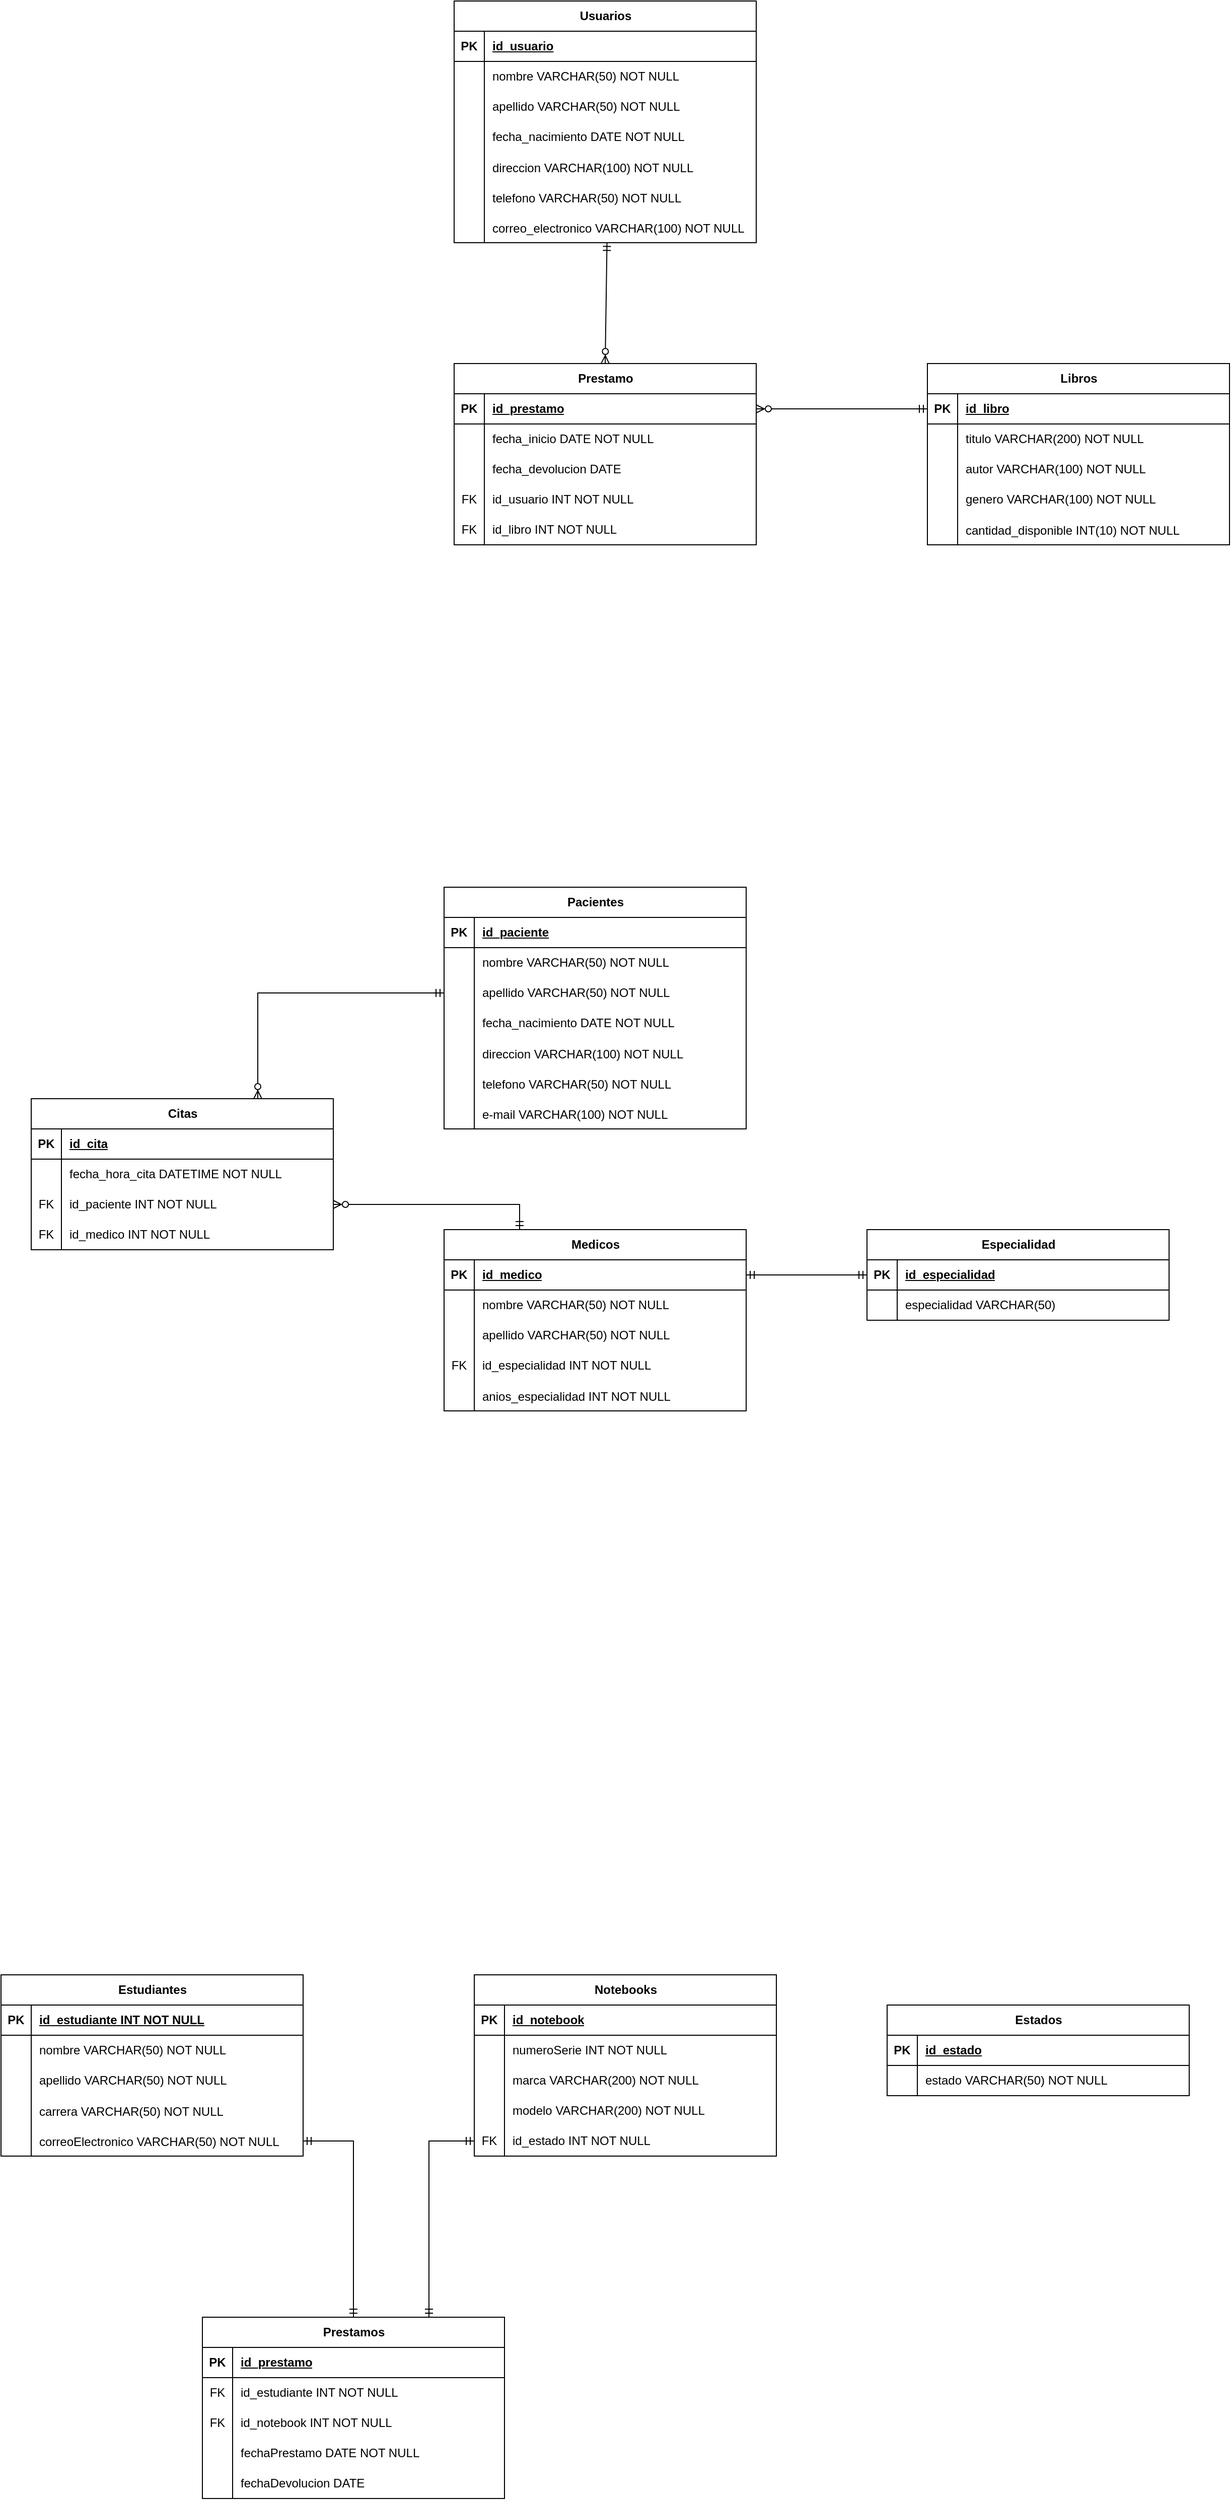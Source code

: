 <mxfile version="24.6.4" type="github">
  <diagram id="R2lEEEUBdFMjLlhIrx00" name="Page-1">
    <mxGraphModel dx="2350" dy="806" grid="1" gridSize="10" guides="1" tooltips="1" connect="1" arrows="1" fold="1" page="1" pageScale="1" pageWidth="850" pageHeight="1100" math="0" shadow="0" extFonts="Permanent Marker^https://fonts.googleapis.com/css?family=Permanent+Marker">
      <root>
        <mxCell id="0" />
        <mxCell id="1" parent="0" />
        <mxCell id="rp49jCyVPvFgVDYjwdKT-99" value="Usuarios" style="shape=table;startSize=30;container=1;collapsible=1;childLayout=tableLayout;fixedRows=1;rowLines=0;fontStyle=1;align=center;resizeLast=1;html=1;" vertex="1" parent="1">
          <mxGeometry x="40" y="320" width="300" height="240" as="geometry" />
        </mxCell>
        <mxCell id="rp49jCyVPvFgVDYjwdKT-100" value="" style="shape=tableRow;horizontal=0;startSize=0;swimlaneHead=0;swimlaneBody=0;fillColor=none;collapsible=0;dropTarget=0;points=[[0,0.5],[1,0.5]];portConstraint=eastwest;top=0;left=0;right=0;bottom=1;" vertex="1" parent="rp49jCyVPvFgVDYjwdKT-99">
          <mxGeometry y="30" width="300" height="30" as="geometry" />
        </mxCell>
        <mxCell id="rp49jCyVPvFgVDYjwdKT-101" value="PK" style="shape=partialRectangle;connectable=0;fillColor=none;top=0;left=0;bottom=0;right=0;fontStyle=1;overflow=hidden;whiteSpace=wrap;html=1;" vertex="1" parent="rp49jCyVPvFgVDYjwdKT-100">
          <mxGeometry width="30" height="30" as="geometry">
            <mxRectangle width="30" height="30" as="alternateBounds" />
          </mxGeometry>
        </mxCell>
        <mxCell id="rp49jCyVPvFgVDYjwdKT-102" value="id_usuario" style="shape=partialRectangle;connectable=0;fillColor=none;top=0;left=0;bottom=0;right=0;align=left;spacingLeft=6;fontStyle=5;overflow=hidden;whiteSpace=wrap;html=1;" vertex="1" parent="rp49jCyVPvFgVDYjwdKT-100">
          <mxGeometry x="30" width="270" height="30" as="geometry">
            <mxRectangle width="270" height="30" as="alternateBounds" />
          </mxGeometry>
        </mxCell>
        <mxCell id="rp49jCyVPvFgVDYjwdKT-103" value="" style="shape=tableRow;horizontal=0;startSize=0;swimlaneHead=0;swimlaneBody=0;fillColor=none;collapsible=0;dropTarget=0;points=[[0,0.5],[1,0.5]];portConstraint=eastwest;top=0;left=0;right=0;bottom=0;" vertex="1" parent="rp49jCyVPvFgVDYjwdKT-99">
          <mxGeometry y="60" width="300" height="30" as="geometry" />
        </mxCell>
        <mxCell id="rp49jCyVPvFgVDYjwdKT-104" value="" style="shape=partialRectangle;connectable=0;fillColor=none;top=0;left=0;bottom=0;right=0;editable=1;overflow=hidden;whiteSpace=wrap;html=1;" vertex="1" parent="rp49jCyVPvFgVDYjwdKT-103">
          <mxGeometry width="30" height="30" as="geometry">
            <mxRectangle width="30" height="30" as="alternateBounds" />
          </mxGeometry>
        </mxCell>
        <mxCell id="rp49jCyVPvFgVDYjwdKT-105" value="nombre VARCHAR(50) NOT NULL" style="shape=partialRectangle;connectable=0;fillColor=none;top=0;left=0;bottom=0;right=0;align=left;spacingLeft=6;overflow=hidden;whiteSpace=wrap;html=1;" vertex="1" parent="rp49jCyVPvFgVDYjwdKT-103">
          <mxGeometry x="30" width="270" height="30" as="geometry">
            <mxRectangle width="270" height="30" as="alternateBounds" />
          </mxGeometry>
        </mxCell>
        <mxCell id="rp49jCyVPvFgVDYjwdKT-106" value="" style="shape=tableRow;horizontal=0;startSize=0;swimlaneHead=0;swimlaneBody=0;fillColor=none;collapsible=0;dropTarget=0;points=[[0,0.5],[1,0.5]];portConstraint=eastwest;top=0;left=0;right=0;bottom=0;" vertex="1" parent="rp49jCyVPvFgVDYjwdKT-99">
          <mxGeometry y="90" width="300" height="30" as="geometry" />
        </mxCell>
        <mxCell id="rp49jCyVPvFgVDYjwdKT-107" value="" style="shape=partialRectangle;connectable=0;fillColor=none;top=0;left=0;bottom=0;right=0;editable=1;overflow=hidden;whiteSpace=wrap;html=1;" vertex="1" parent="rp49jCyVPvFgVDYjwdKT-106">
          <mxGeometry width="30" height="30" as="geometry">
            <mxRectangle width="30" height="30" as="alternateBounds" />
          </mxGeometry>
        </mxCell>
        <mxCell id="rp49jCyVPvFgVDYjwdKT-108" value="apellido VARCHAR(50) NOT NULL" style="shape=partialRectangle;connectable=0;fillColor=none;top=0;left=0;bottom=0;right=0;align=left;spacingLeft=6;overflow=hidden;whiteSpace=wrap;html=1;" vertex="1" parent="rp49jCyVPvFgVDYjwdKT-106">
          <mxGeometry x="30" width="270" height="30" as="geometry">
            <mxRectangle width="270" height="30" as="alternateBounds" />
          </mxGeometry>
        </mxCell>
        <mxCell id="rp49jCyVPvFgVDYjwdKT-109" value="" style="shape=tableRow;horizontal=0;startSize=0;swimlaneHead=0;swimlaneBody=0;fillColor=none;collapsible=0;dropTarget=0;points=[[0,0.5],[1,0.5]];portConstraint=eastwest;top=0;left=0;right=0;bottom=0;" vertex="1" parent="rp49jCyVPvFgVDYjwdKT-99">
          <mxGeometry y="120" width="300" height="30" as="geometry" />
        </mxCell>
        <mxCell id="rp49jCyVPvFgVDYjwdKT-110" value="" style="shape=partialRectangle;connectable=0;fillColor=none;top=0;left=0;bottom=0;right=0;editable=1;overflow=hidden;whiteSpace=wrap;html=1;" vertex="1" parent="rp49jCyVPvFgVDYjwdKT-109">
          <mxGeometry width="30" height="30" as="geometry">
            <mxRectangle width="30" height="30" as="alternateBounds" />
          </mxGeometry>
        </mxCell>
        <mxCell id="rp49jCyVPvFgVDYjwdKT-111" value="fecha_nacimiento DATE NOT NULL&amp;nbsp;" style="shape=partialRectangle;connectable=0;fillColor=none;top=0;left=0;bottom=0;right=0;align=left;spacingLeft=6;overflow=hidden;whiteSpace=wrap;html=1;" vertex="1" parent="rp49jCyVPvFgVDYjwdKT-109">
          <mxGeometry x="30" width="270" height="30" as="geometry">
            <mxRectangle width="270" height="30" as="alternateBounds" />
          </mxGeometry>
        </mxCell>
        <mxCell id="rp49jCyVPvFgVDYjwdKT-112" value="" style="shape=tableRow;horizontal=0;startSize=0;swimlaneHead=0;swimlaneBody=0;fillColor=none;collapsible=0;dropTarget=0;points=[[0,0.5],[1,0.5]];portConstraint=eastwest;top=0;left=0;right=0;bottom=0;" vertex="1" parent="rp49jCyVPvFgVDYjwdKT-99">
          <mxGeometry y="150" width="300" height="30" as="geometry" />
        </mxCell>
        <mxCell id="rp49jCyVPvFgVDYjwdKT-113" value="" style="shape=partialRectangle;connectable=0;fillColor=none;top=0;left=0;bottom=0;right=0;editable=1;overflow=hidden;" vertex="1" parent="rp49jCyVPvFgVDYjwdKT-112">
          <mxGeometry width="30" height="30" as="geometry">
            <mxRectangle width="30" height="30" as="alternateBounds" />
          </mxGeometry>
        </mxCell>
        <mxCell id="rp49jCyVPvFgVDYjwdKT-114" value="direccion VARCHAR(100) NOT NULL" style="shape=partialRectangle;connectable=0;fillColor=none;top=0;left=0;bottom=0;right=0;align=left;spacingLeft=6;overflow=hidden;" vertex="1" parent="rp49jCyVPvFgVDYjwdKT-112">
          <mxGeometry x="30" width="270" height="30" as="geometry">
            <mxRectangle width="270" height="30" as="alternateBounds" />
          </mxGeometry>
        </mxCell>
        <mxCell id="rp49jCyVPvFgVDYjwdKT-115" value="" style="shape=tableRow;horizontal=0;startSize=0;swimlaneHead=0;swimlaneBody=0;fillColor=none;collapsible=0;dropTarget=0;points=[[0,0.5],[1,0.5]];portConstraint=eastwest;top=0;left=0;right=0;bottom=0;" vertex="1" parent="rp49jCyVPvFgVDYjwdKT-99">
          <mxGeometry y="180" width="300" height="30" as="geometry" />
        </mxCell>
        <mxCell id="rp49jCyVPvFgVDYjwdKT-116" value="" style="shape=partialRectangle;connectable=0;fillColor=none;top=0;left=0;bottom=0;right=0;editable=1;overflow=hidden;" vertex="1" parent="rp49jCyVPvFgVDYjwdKT-115">
          <mxGeometry width="30" height="30" as="geometry">
            <mxRectangle width="30" height="30" as="alternateBounds" />
          </mxGeometry>
        </mxCell>
        <mxCell id="rp49jCyVPvFgVDYjwdKT-117" value="telefono VARCHAR(50) NOT NULL" style="shape=partialRectangle;connectable=0;fillColor=none;top=0;left=0;bottom=0;right=0;align=left;spacingLeft=6;overflow=hidden;" vertex="1" parent="rp49jCyVPvFgVDYjwdKT-115">
          <mxGeometry x="30" width="270" height="30" as="geometry">
            <mxRectangle width="270" height="30" as="alternateBounds" />
          </mxGeometry>
        </mxCell>
        <mxCell id="rp49jCyVPvFgVDYjwdKT-118" value="" style="shape=tableRow;horizontal=0;startSize=0;swimlaneHead=0;swimlaneBody=0;fillColor=none;collapsible=0;dropTarget=0;points=[[0,0.5],[1,0.5]];portConstraint=eastwest;top=0;left=0;right=0;bottom=0;" vertex="1" parent="rp49jCyVPvFgVDYjwdKT-99">
          <mxGeometry y="210" width="300" height="30" as="geometry" />
        </mxCell>
        <mxCell id="rp49jCyVPvFgVDYjwdKT-119" value="" style="shape=partialRectangle;connectable=0;fillColor=none;top=0;left=0;bottom=0;right=0;editable=1;overflow=hidden;" vertex="1" parent="rp49jCyVPvFgVDYjwdKT-118">
          <mxGeometry width="30" height="30" as="geometry">
            <mxRectangle width="30" height="30" as="alternateBounds" />
          </mxGeometry>
        </mxCell>
        <mxCell id="rp49jCyVPvFgVDYjwdKT-120" value="correo_electronico VARCHAR(100) NOT NULL" style="shape=partialRectangle;connectable=0;fillColor=none;top=0;left=0;bottom=0;right=0;align=left;spacingLeft=6;overflow=hidden;" vertex="1" parent="rp49jCyVPvFgVDYjwdKT-118">
          <mxGeometry x="30" width="270" height="30" as="geometry">
            <mxRectangle width="270" height="30" as="alternateBounds" />
          </mxGeometry>
        </mxCell>
        <mxCell id="rp49jCyVPvFgVDYjwdKT-121" value="Libros" style="shape=table;startSize=30;container=1;collapsible=1;childLayout=tableLayout;fixedRows=1;rowLines=0;fontStyle=1;align=center;resizeLast=1;html=1;" vertex="1" parent="1">
          <mxGeometry x="510" y="680" width="300" height="180" as="geometry" />
        </mxCell>
        <mxCell id="rp49jCyVPvFgVDYjwdKT-122" value="" style="shape=tableRow;horizontal=0;startSize=0;swimlaneHead=0;swimlaneBody=0;fillColor=none;collapsible=0;dropTarget=0;points=[[0,0.5],[1,0.5]];portConstraint=eastwest;top=0;left=0;right=0;bottom=1;" vertex="1" parent="rp49jCyVPvFgVDYjwdKT-121">
          <mxGeometry y="30" width="300" height="30" as="geometry" />
        </mxCell>
        <mxCell id="rp49jCyVPvFgVDYjwdKT-123" value="PK" style="shape=partialRectangle;connectable=0;fillColor=none;top=0;left=0;bottom=0;right=0;fontStyle=1;overflow=hidden;whiteSpace=wrap;html=1;" vertex="1" parent="rp49jCyVPvFgVDYjwdKT-122">
          <mxGeometry width="30" height="30" as="geometry">
            <mxRectangle width="30" height="30" as="alternateBounds" />
          </mxGeometry>
        </mxCell>
        <mxCell id="rp49jCyVPvFgVDYjwdKT-124" value="id_libro" style="shape=partialRectangle;connectable=0;fillColor=none;top=0;left=0;bottom=0;right=0;align=left;spacingLeft=6;fontStyle=5;overflow=hidden;whiteSpace=wrap;html=1;" vertex="1" parent="rp49jCyVPvFgVDYjwdKT-122">
          <mxGeometry x="30" width="270" height="30" as="geometry">
            <mxRectangle width="270" height="30" as="alternateBounds" />
          </mxGeometry>
        </mxCell>
        <mxCell id="rp49jCyVPvFgVDYjwdKT-125" value="" style="shape=tableRow;horizontal=0;startSize=0;swimlaneHead=0;swimlaneBody=0;fillColor=none;collapsible=0;dropTarget=0;points=[[0,0.5],[1,0.5]];portConstraint=eastwest;top=0;left=0;right=0;bottom=0;" vertex="1" parent="rp49jCyVPvFgVDYjwdKT-121">
          <mxGeometry y="60" width="300" height="30" as="geometry" />
        </mxCell>
        <mxCell id="rp49jCyVPvFgVDYjwdKT-126" value="" style="shape=partialRectangle;connectable=0;fillColor=none;top=0;left=0;bottom=0;right=0;editable=1;overflow=hidden;whiteSpace=wrap;html=1;" vertex="1" parent="rp49jCyVPvFgVDYjwdKT-125">
          <mxGeometry width="30" height="30" as="geometry">
            <mxRectangle width="30" height="30" as="alternateBounds" />
          </mxGeometry>
        </mxCell>
        <mxCell id="rp49jCyVPvFgVDYjwdKT-127" value="titulo VARCHAR(200) NOT NULL" style="shape=partialRectangle;connectable=0;fillColor=none;top=0;left=0;bottom=0;right=0;align=left;spacingLeft=6;overflow=hidden;whiteSpace=wrap;html=1;" vertex="1" parent="rp49jCyVPvFgVDYjwdKT-125">
          <mxGeometry x="30" width="270" height="30" as="geometry">
            <mxRectangle width="270" height="30" as="alternateBounds" />
          </mxGeometry>
        </mxCell>
        <mxCell id="rp49jCyVPvFgVDYjwdKT-128" value="" style="shape=tableRow;horizontal=0;startSize=0;swimlaneHead=0;swimlaneBody=0;fillColor=none;collapsible=0;dropTarget=0;points=[[0,0.5],[1,0.5]];portConstraint=eastwest;top=0;left=0;right=0;bottom=0;" vertex="1" parent="rp49jCyVPvFgVDYjwdKT-121">
          <mxGeometry y="90" width="300" height="30" as="geometry" />
        </mxCell>
        <mxCell id="rp49jCyVPvFgVDYjwdKT-129" value="" style="shape=partialRectangle;connectable=0;fillColor=none;top=0;left=0;bottom=0;right=0;editable=1;overflow=hidden;whiteSpace=wrap;html=1;" vertex="1" parent="rp49jCyVPvFgVDYjwdKT-128">
          <mxGeometry width="30" height="30" as="geometry">
            <mxRectangle width="30" height="30" as="alternateBounds" />
          </mxGeometry>
        </mxCell>
        <mxCell id="rp49jCyVPvFgVDYjwdKT-130" value="autor VARCHAR(100) NOT NULL" style="shape=partialRectangle;connectable=0;fillColor=none;top=0;left=0;bottom=0;right=0;align=left;spacingLeft=6;overflow=hidden;whiteSpace=wrap;html=1;" vertex="1" parent="rp49jCyVPvFgVDYjwdKT-128">
          <mxGeometry x="30" width="270" height="30" as="geometry">
            <mxRectangle width="270" height="30" as="alternateBounds" />
          </mxGeometry>
        </mxCell>
        <mxCell id="rp49jCyVPvFgVDYjwdKT-131" value="" style="shape=tableRow;horizontal=0;startSize=0;swimlaneHead=0;swimlaneBody=0;fillColor=none;collapsible=0;dropTarget=0;points=[[0,0.5],[1,0.5]];portConstraint=eastwest;top=0;left=0;right=0;bottom=0;" vertex="1" parent="rp49jCyVPvFgVDYjwdKT-121">
          <mxGeometry y="120" width="300" height="30" as="geometry" />
        </mxCell>
        <mxCell id="rp49jCyVPvFgVDYjwdKT-132" value="" style="shape=partialRectangle;connectable=0;fillColor=none;top=0;left=0;bottom=0;right=0;editable=1;overflow=hidden;whiteSpace=wrap;html=1;" vertex="1" parent="rp49jCyVPvFgVDYjwdKT-131">
          <mxGeometry width="30" height="30" as="geometry">
            <mxRectangle width="30" height="30" as="alternateBounds" />
          </mxGeometry>
        </mxCell>
        <mxCell id="rp49jCyVPvFgVDYjwdKT-133" value="genero VARCHAR(100) NOT NULL" style="shape=partialRectangle;connectable=0;fillColor=none;top=0;left=0;bottom=0;right=0;align=left;spacingLeft=6;overflow=hidden;whiteSpace=wrap;html=1;" vertex="1" parent="rp49jCyVPvFgVDYjwdKT-131">
          <mxGeometry x="30" width="270" height="30" as="geometry">
            <mxRectangle width="270" height="30" as="alternateBounds" />
          </mxGeometry>
        </mxCell>
        <mxCell id="rp49jCyVPvFgVDYjwdKT-174" value="" style="shape=tableRow;horizontal=0;startSize=0;swimlaneHead=0;swimlaneBody=0;fillColor=none;collapsible=0;dropTarget=0;points=[[0,0.5],[1,0.5]];portConstraint=eastwest;top=0;left=0;right=0;bottom=0;" vertex="1" parent="rp49jCyVPvFgVDYjwdKT-121">
          <mxGeometry y="150" width="300" height="30" as="geometry" />
        </mxCell>
        <mxCell id="rp49jCyVPvFgVDYjwdKT-175" value="" style="shape=partialRectangle;connectable=0;fillColor=none;top=0;left=0;bottom=0;right=0;editable=1;overflow=hidden;" vertex="1" parent="rp49jCyVPvFgVDYjwdKT-174">
          <mxGeometry width="30" height="30" as="geometry">
            <mxRectangle width="30" height="30" as="alternateBounds" />
          </mxGeometry>
        </mxCell>
        <mxCell id="rp49jCyVPvFgVDYjwdKT-176" value="cantidad_disponible INT(10) NOT NULL" style="shape=partialRectangle;connectable=0;fillColor=none;top=0;left=0;bottom=0;right=0;align=left;spacingLeft=6;overflow=hidden;" vertex="1" parent="rp49jCyVPvFgVDYjwdKT-174">
          <mxGeometry x="30" width="270" height="30" as="geometry">
            <mxRectangle width="270" height="30" as="alternateBounds" />
          </mxGeometry>
        </mxCell>
        <mxCell id="rp49jCyVPvFgVDYjwdKT-137" value="Prestamo" style="shape=table;startSize=30;container=1;collapsible=1;childLayout=tableLayout;fixedRows=1;rowLines=0;fontStyle=1;align=center;resizeLast=1;html=1;" vertex="1" parent="1">
          <mxGeometry x="40" y="680" width="300" height="180" as="geometry" />
        </mxCell>
        <mxCell id="rp49jCyVPvFgVDYjwdKT-138" value="" style="shape=tableRow;horizontal=0;startSize=0;swimlaneHead=0;swimlaneBody=0;fillColor=none;collapsible=0;dropTarget=0;points=[[0,0.5],[1,0.5]];portConstraint=eastwest;top=0;left=0;right=0;bottom=1;" vertex="1" parent="rp49jCyVPvFgVDYjwdKT-137">
          <mxGeometry y="30" width="300" height="30" as="geometry" />
        </mxCell>
        <mxCell id="rp49jCyVPvFgVDYjwdKT-139" value="PK" style="shape=partialRectangle;connectable=0;fillColor=none;top=0;left=0;bottom=0;right=0;fontStyle=1;overflow=hidden;whiteSpace=wrap;html=1;" vertex="1" parent="rp49jCyVPvFgVDYjwdKT-138">
          <mxGeometry width="30" height="30" as="geometry">
            <mxRectangle width="30" height="30" as="alternateBounds" />
          </mxGeometry>
        </mxCell>
        <mxCell id="rp49jCyVPvFgVDYjwdKT-140" value="id_prestamo" style="shape=partialRectangle;connectable=0;fillColor=none;top=0;left=0;bottom=0;right=0;align=left;spacingLeft=6;fontStyle=5;overflow=hidden;whiteSpace=wrap;html=1;" vertex="1" parent="rp49jCyVPvFgVDYjwdKT-138">
          <mxGeometry x="30" width="270" height="30" as="geometry">
            <mxRectangle width="270" height="30" as="alternateBounds" />
          </mxGeometry>
        </mxCell>
        <mxCell id="rp49jCyVPvFgVDYjwdKT-141" value="" style="shape=tableRow;horizontal=0;startSize=0;swimlaneHead=0;swimlaneBody=0;fillColor=none;collapsible=0;dropTarget=0;points=[[0,0.5],[1,0.5]];portConstraint=eastwest;top=0;left=0;right=0;bottom=0;" vertex="1" parent="rp49jCyVPvFgVDYjwdKT-137">
          <mxGeometry y="60" width="300" height="30" as="geometry" />
        </mxCell>
        <mxCell id="rp49jCyVPvFgVDYjwdKT-142" value="" style="shape=partialRectangle;connectable=0;fillColor=none;top=0;left=0;bottom=0;right=0;editable=1;overflow=hidden;whiteSpace=wrap;html=1;" vertex="1" parent="rp49jCyVPvFgVDYjwdKT-141">
          <mxGeometry width="30" height="30" as="geometry">
            <mxRectangle width="30" height="30" as="alternateBounds" />
          </mxGeometry>
        </mxCell>
        <mxCell id="rp49jCyVPvFgVDYjwdKT-143" value="fecha_inicio DATE NOT NULL" style="shape=partialRectangle;connectable=0;fillColor=none;top=0;left=0;bottom=0;right=0;align=left;spacingLeft=6;overflow=hidden;whiteSpace=wrap;html=1;" vertex="1" parent="rp49jCyVPvFgVDYjwdKT-141">
          <mxGeometry x="30" width="270" height="30" as="geometry">
            <mxRectangle width="270" height="30" as="alternateBounds" />
          </mxGeometry>
        </mxCell>
        <mxCell id="rp49jCyVPvFgVDYjwdKT-144" value="" style="shape=tableRow;horizontal=0;startSize=0;swimlaneHead=0;swimlaneBody=0;fillColor=none;collapsible=0;dropTarget=0;points=[[0,0.5],[1,0.5]];portConstraint=eastwest;top=0;left=0;right=0;bottom=0;" vertex="1" parent="rp49jCyVPvFgVDYjwdKT-137">
          <mxGeometry y="90" width="300" height="30" as="geometry" />
        </mxCell>
        <mxCell id="rp49jCyVPvFgVDYjwdKT-145" value="" style="shape=partialRectangle;connectable=0;fillColor=none;top=0;left=0;bottom=0;right=0;editable=1;overflow=hidden;whiteSpace=wrap;html=1;" vertex="1" parent="rp49jCyVPvFgVDYjwdKT-144">
          <mxGeometry width="30" height="30" as="geometry">
            <mxRectangle width="30" height="30" as="alternateBounds" />
          </mxGeometry>
        </mxCell>
        <mxCell id="rp49jCyVPvFgVDYjwdKT-146" value="fecha_devolucion DATE&amp;nbsp;" style="shape=partialRectangle;connectable=0;fillColor=none;top=0;left=0;bottom=0;right=0;align=left;spacingLeft=6;overflow=hidden;whiteSpace=wrap;html=1;" vertex="1" parent="rp49jCyVPvFgVDYjwdKT-144">
          <mxGeometry x="30" width="270" height="30" as="geometry">
            <mxRectangle width="270" height="30" as="alternateBounds" />
          </mxGeometry>
        </mxCell>
        <mxCell id="rp49jCyVPvFgVDYjwdKT-150" value="" style="shape=tableRow;horizontal=0;startSize=0;swimlaneHead=0;swimlaneBody=0;fillColor=none;collapsible=0;dropTarget=0;points=[[0,0.5],[1,0.5]];portConstraint=eastwest;top=0;left=0;right=0;bottom=0;" vertex="1" parent="rp49jCyVPvFgVDYjwdKT-137">
          <mxGeometry y="120" width="300" height="30" as="geometry" />
        </mxCell>
        <mxCell id="rp49jCyVPvFgVDYjwdKT-151" value="FK" style="shape=partialRectangle;connectable=0;fillColor=none;top=0;left=0;bottom=0;right=0;fontStyle=0;overflow=hidden;whiteSpace=wrap;html=1;" vertex="1" parent="rp49jCyVPvFgVDYjwdKT-150">
          <mxGeometry width="30" height="30" as="geometry">
            <mxRectangle width="30" height="30" as="alternateBounds" />
          </mxGeometry>
        </mxCell>
        <mxCell id="rp49jCyVPvFgVDYjwdKT-152" value="id_usuario INT NOT NULL" style="shape=partialRectangle;connectable=0;fillColor=none;top=0;left=0;bottom=0;right=0;align=left;spacingLeft=6;fontStyle=0;overflow=hidden;whiteSpace=wrap;html=1;" vertex="1" parent="rp49jCyVPvFgVDYjwdKT-150">
          <mxGeometry x="30" width="270" height="30" as="geometry">
            <mxRectangle width="270" height="30" as="alternateBounds" />
          </mxGeometry>
        </mxCell>
        <mxCell id="rp49jCyVPvFgVDYjwdKT-153" value="" style="shape=tableRow;horizontal=0;startSize=0;swimlaneHead=0;swimlaneBody=0;fillColor=none;collapsible=0;dropTarget=0;points=[[0,0.5],[1,0.5]];portConstraint=eastwest;top=0;left=0;right=0;bottom=0;" vertex="1" parent="rp49jCyVPvFgVDYjwdKT-137">
          <mxGeometry y="150" width="300" height="30" as="geometry" />
        </mxCell>
        <mxCell id="rp49jCyVPvFgVDYjwdKT-154" value="FK" style="shape=partialRectangle;connectable=0;fillColor=none;top=0;left=0;bottom=0;right=0;fontStyle=0;overflow=hidden;whiteSpace=wrap;html=1;" vertex="1" parent="rp49jCyVPvFgVDYjwdKT-153">
          <mxGeometry width="30" height="30" as="geometry">
            <mxRectangle width="30" height="30" as="alternateBounds" />
          </mxGeometry>
        </mxCell>
        <mxCell id="rp49jCyVPvFgVDYjwdKT-155" value="id_libro INT NOT NULL" style="shape=partialRectangle;connectable=0;fillColor=none;top=0;left=0;bottom=0;right=0;align=left;spacingLeft=6;fontStyle=0;overflow=hidden;whiteSpace=wrap;html=1;" vertex="1" parent="rp49jCyVPvFgVDYjwdKT-153">
          <mxGeometry x="30" width="270" height="30" as="geometry">
            <mxRectangle width="270" height="30" as="alternateBounds" />
          </mxGeometry>
        </mxCell>
        <mxCell id="rp49jCyVPvFgVDYjwdKT-172" value="" style="fontSize=12;html=1;endArrow=ERzeroToMany;startArrow=ERmandOne;rounded=0;exitX=0.506;exitY=0.99;exitDx=0;exitDy=0;exitPerimeter=0;entryX=0.5;entryY=0;entryDx=0;entryDy=0;" edge="1" parent="1" source="rp49jCyVPvFgVDYjwdKT-118" target="rp49jCyVPvFgVDYjwdKT-137">
          <mxGeometry width="100" height="100" relative="1" as="geometry">
            <mxPoint x="400" y="650" as="sourcePoint" />
            <mxPoint x="500" y="550" as="targetPoint" />
          </mxGeometry>
        </mxCell>
        <mxCell id="rp49jCyVPvFgVDYjwdKT-178" value="" style="fontSize=12;html=1;endArrow=ERzeroToMany;startArrow=ERmandOne;rounded=0;exitX=0;exitY=0.5;exitDx=0;exitDy=0;entryX=1;entryY=0.25;entryDx=0;entryDy=0;" edge="1" parent="1" source="rp49jCyVPvFgVDYjwdKT-122" target="rp49jCyVPvFgVDYjwdKT-137">
          <mxGeometry width="100" height="100" relative="1" as="geometry">
            <mxPoint x="392" y="640" as="sourcePoint" />
            <mxPoint x="390" y="760" as="targetPoint" />
          </mxGeometry>
        </mxCell>
        <mxCell id="rp49jCyVPvFgVDYjwdKT-179" value="Pacientes" style="shape=table;startSize=30;container=1;collapsible=1;childLayout=tableLayout;fixedRows=1;rowLines=0;fontStyle=1;align=center;resizeLast=1;html=1;" vertex="1" parent="1">
          <mxGeometry x="30" y="1200" width="300" height="240" as="geometry" />
        </mxCell>
        <mxCell id="rp49jCyVPvFgVDYjwdKT-180" value="" style="shape=tableRow;horizontal=0;startSize=0;swimlaneHead=0;swimlaneBody=0;fillColor=none;collapsible=0;dropTarget=0;points=[[0,0.5],[1,0.5]];portConstraint=eastwest;top=0;left=0;right=0;bottom=1;" vertex="1" parent="rp49jCyVPvFgVDYjwdKT-179">
          <mxGeometry y="30" width="300" height="30" as="geometry" />
        </mxCell>
        <mxCell id="rp49jCyVPvFgVDYjwdKT-181" value="PK" style="shape=partialRectangle;connectable=0;fillColor=none;top=0;left=0;bottom=0;right=0;fontStyle=1;overflow=hidden;whiteSpace=wrap;html=1;" vertex="1" parent="rp49jCyVPvFgVDYjwdKT-180">
          <mxGeometry width="30" height="30" as="geometry">
            <mxRectangle width="30" height="30" as="alternateBounds" />
          </mxGeometry>
        </mxCell>
        <mxCell id="rp49jCyVPvFgVDYjwdKT-182" value="id_paciente" style="shape=partialRectangle;connectable=0;fillColor=none;top=0;left=0;bottom=0;right=0;align=left;spacingLeft=6;fontStyle=5;overflow=hidden;whiteSpace=wrap;html=1;" vertex="1" parent="rp49jCyVPvFgVDYjwdKT-180">
          <mxGeometry x="30" width="270" height="30" as="geometry">
            <mxRectangle width="270" height="30" as="alternateBounds" />
          </mxGeometry>
        </mxCell>
        <mxCell id="rp49jCyVPvFgVDYjwdKT-183" value="" style="shape=tableRow;horizontal=0;startSize=0;swimlaneHead=0;swimlaneBody=0;fillColor=none;collapsible=0;dropTarget=0;points=[[0,0.5],[1,0.5]];portConstraint=eastwest;top=0;left=0;right=0;bottom=0;" vertex="1" parent="rp49jCyVPvFgVDYjwdKT-179">
          <mxGeometry y="60" width="300" height="30" as="geometry" />
        </mxCell>
        <mxCell id="rp49jCyVPvFgVDYjwdKT-184" value="" style="shape=partialRectangle;connectable=0;fillColor=none;top=0;left=0;bottom=0;right=0;editable=1;overflow=hidden;whiteSpace=wrap;html=1;" vertex="1" parent="rp49jCyVPvFgVDYjwdKT-183">
          <mxGeometry width="30" height="30" as="geometry">
            <mxRectangle width="30" height="30" as="alternateBounds" />
          </mxGeometry>
        </mxCell>
        <mxCell id="rp49jCyVPvFgVDYjwdKT-185" value="nombre VARCHAR(50) NOT NULL" style="shape=partialRectangle;connectable=0;fillColor=none;top=0;left=0;bottom=0;right=0;align=left;spacingLeft=6;overflow=hidden;whiteSpace=wrap;html=1;" vertex="1" parent="rp49jCyVPvFgVDYjwdKT-183">
          <mxGeometry x="30" width="270" height="30" as="geometry">
            <mxRectangle width="270" height="30" as="alternateBounds" />
          </mxGeometry>
        </mxCell>
        <mxCell id="rp49jCyVPvFgVDYjwdKT-186" value="" style="shape=tableRow;horizontal=0;startSize=0;swimlaneHead=0;swimlaneBody=0;fillColor=none;collapsible=0;dropTarget=0;points=[[0,0.5],[1,0.5]];portConstraint=eastwest;top=0;left=0;right=0;bottom=0;" vertex="1" parent="rp49jCyVPvFgVDYjwdKT-179">
          <mxGeometry y="90" width="300" height="30" as="geometry" />
        </mxCell>
        <mxCell id="rp49jCyVPvFgVDYjwdKT-187" value="" style="shape=partialRectangle;connectable=0;fillColor=none;top=0;left=0;bottom=0;right=0;editable=1;overflow=hidden;whiteSpace=wrap;html=1;" vertex="1" parent="rp49jCyVPvFgVDYjwdKT-186">
          <mxGeometry width="30" height="30" as="geometry">
            <mxRectangle width="30" height="30" as="alternateBounds" />
          </mxGeometry>
        </mxCell>
        <mxCell id="rp49jCyVPvFgVDYjwdKT-188" value="apellido VARCHAR(50) NOT NULL" style="shape=partialRectangle;connectable=0;fillColor=none;top=0;left=0;bottom=0;right=0;align=left;spacingLeft=6;overflow=hidden;whiteSpace=wrap;html=1;" vertex="1" parent="rp49jCyVPvFgVDYjwdKT-186">
          <mxGeometry x="30" width="270" height="30" as="geometry">
            <mxRectangle width="270" height="30" as="alternateBounds" />
          </mxGeometry>
        </mxCell>
        <mxCell id="rp49jCyVPvFgVDYjwdKT-189" value="" style="shape=tableRow;horizontal=0;startSize=0;swimlaneHead=0;swimlaneBody=0;fillColor=none;collapsible=0;dropTarget=0;points=[[0,0.5],[1,0.5]];portConstraint=eastwest;top=0;left=0;right=0;bottom=0;" vertex="1" parent="rp49jCyVPvFgVDYjwdKT-179">
          <mxGeometry y="120" width="300" height="30" as="geometry" />
        </mxCell>
        <mxCell id="rp49jCyVPvFgVDYjwdKT-190" value="" style="shape=partialRectangle;connectable=0;fillColor=none;top=0;left=0;bottom=0;right=0;editable=1;overflow=hidden;whiteSpace=wrap;html=1;" vertex="1" parent="rp49jCyVPvFgVDYjwdKT-189">
          <mxGeometry width="30" height="30" as="geometry">
            <mxRectangle width="30" height="30" as="alternateBounds" />
          </mxGeometry>
        </mxCell>
        <mxCell id="rp49jCyVPvFgVDYjwdKT-191" value="fecha_nacimiento DATE NOT NULL" style="shape=partialRectangle;connectable=0;fillColor=none;top=0;left=0;bottom=0;right=0;align=left;spacingLeft=6;overflow=hidden;whiteSpace=wrap;html=1;" vertex="1" parent="rp49jCyVPvFgVDYjwdKT-189">
          <mxGeometry x="30" width="270" height="30" as="geometry">
            <mxRectangle width="270" height="30" as="alternateBounds" />
          </mxGeometry>
        </mxCell>
        <mxCell id="rp49jCyVPvFgVDYjwdKT-192" value="" style="shape=tableRow;horizontal=0;startSize=0;swimlaneHead=0;swimlaneBody=0;fillColor=none;collapsible=0;dropTarget=0;points=[[0,0.5],[1,0.5]];portConstraint=eastwest;top=0;left=0;right=0;bottom=0;" vertex="1" parent="rp49jCyVPvFgVDYjwdKT-179">
          <mxGeometry y="150" width="300" height="30" as="geometry" />
        </mxCell>
        <mxCell id="rp49jCyVPvFgVDYjwdKT-193" value="" style="shape=partialRectangle;connectable=0;fillColor=none;top=0;left=0;bottom=0;right=0;editable=1;overflow=hidden;" vertex="1" parent="rp49jCyVPvFgVDYjwdKT-192">
          <mxGeometry width="30" height="30" as="geometry">
            <mxRectangle width="30" height="30" as="alternateBounds" />
          </mxGeometry>
        </mxCell>
        <mxCell id="rp49jCyVPvFgVDYjwdKT-194" value="direccion VARCHAR(100) NOT NULL" style="shape=partialRectangle;connectable=0;fillColor=none;top=0;left=0;bottom=0;right=0;align=left;spacingLeft=6;overflow=hidden;" vertex="1" parent="rp49jCyVPvFgVDYjwdKT-192">
          <mxGeometry x="30" width="270" height="30" as="geometry">
            <mxRectangle width="270" height="30" as="alternateBounds" />
          </mxGeometry>
        </mxCell>
        <mxCell id="rp49jCyVPvFgVDYjwdKT-195" value="" style="shape=tableRow;horizontal=0;startSize=0;swimlaneHead=0;swimlaneBody=0;fillColor=none;collapsible=0;dropTarget=0;points=[[0,0.5],[1,0.5]];portConstraint=eastwest;top=0;left=0;right=0;bottom=0;" vertex="1" parent="rp49jCyVPvFgVDYjwdKT-179">
          <mxGeometry y="180" width="300" height="30" as="geometry" />
        </mxCell>
        <mxCell id="rp49jCyVPvFgVDYjwdKT-196" value="" style="shape=partialRectangle;connectable=0;fillColor=none;top=0;left=0;bottom=0;right=0;editable=1;overflow=hidden;" vertex="1" parent="rp49jCyVPvFgVDYjwdKT-195">
          <mxGeometry width="30" height="30" as="geometry">
            <mxRectangle width="30" height="30" as="alternateBounds" />
          </mxGeometry>
        </mxCell>
        <mxCell id="rp49jCyVPvFgVDYjwdKT-197" value="telefono VARCHAR(50) NOT NULL" style="shape=partialRectangle;connectable=0;fillColor=none;top=0;left=0;bottom=0;right=0;align=left;spacingLeft=6;overflow=hidden;" vertex="1" parent="rp49jCyVPvFgVDYjwdKT-195">
          <mxGeometry x="30" width="270" height="30" as="geometry">
            <mxRectangle width="270" height="30" as="alternateBounds" />
          </mxGeometry>
        </mxCell>
        <mxCell id="rp49jCyVPvFgVDYjwdKT-198" value="" style="shape=tableRow;horizontal=0;startSize=0;swimlaneHead=0;swimlaneBody=0;fillColor=none;collapsible=0;dropTarget=0;points=[[0,0.5],[1,0.5]];portConstraint=eastwest;top=0;left=0;right=0;bottom=0;" vertex="1" parent="rp49jCyVPvFgVDYjwdKT-179">
          <mxGeometry y="210" width="300" height="30" as="geometry" />
        </mxCell>
        <mxCell id="rp49jCyVPvFgVDYjwdKT-199" value="" style="shape=partialRectangle;connectable=0;fillColor=none;top=0;left=0;bottom=0;right=0;editable=1;overflow=hidden;" vertex="1" parent="rp49jCyVPvFgVDYjwdKT-198">
          <mxGeometry width="30" height="30" as="geometry">
            <mxRectangle width="30" height="30" as="alternateBounds" />
          </mxGeometry>
        </mxCell>
        <mxCell id="rp49jCyVPvFgVDYjwdKT-200" value="e-mail VARCHAR(100) NOT NULL" style="shape=partialRectangle;connectable=0;fillColor=none;top=0;left=0;bottom=0;right=0;align=left;spacingLeft=6;overflow=hidden;" vertex="1" parent="rp49jCyVPvFgVDYjwdKT-198">
          <mxGeometry x="30" width="270" height="30" as="geometry">
            <mxRectangle width="270" height="30" as="alternateBounds" />
          </mxGeometry>
        </mxCell>
        <mxCell id="rp49jCyVPvFgVDYjwdKT-201" value="Medicos" style="shape=table;startSize=30;container=1;collapsible=1;childLayout=tableLayout;fixedRows=1;rowLines=0;fontStyle=1;align=center;resizeLast=1;html=1;" vertex="1" parent="1">
          <mxGeometry x="30" y="1540" width="300" height="180" as="geometry" />
        </mxCell>
        <mxCell id="rp49jCyVPvFgVDYjwdKT-202" value="" style="shape=tableRow;horizontal=0;startSize=0;swimlaneHead=0;swimlaneBody=0;fillColor=none;collapsible=0;dropTarget=0;points=[[0,0.5],[1,0.5]];portConstraint=eastwest;top=0;left=0;right=0;bottom=1;" vertex="1" parent="rp49jCyVPvFgVDYjwdKT-201">
          <mxGeometry y="30" width="300" height="30" as="geometry" />
        </mxCell>
        <mxCell id="rp49jCyVPvFgVDYjwdKT-203" value="PK" style="shape=partialRectangle;connectable=0;fillColor=none;top=0;left=0;bottom=0;right=0;fontStyle=1;overflow=hidden;whiteSpace=wrap;html=1;" vertex="1" parent="rp49jCyVPvFgVDYjwdKT-202">
          <mxGeometry width="30" height="30" as="geometry">
            <mxRectangle width="30" height="30" as="alternateBounds" />
          </mxGeometry>
        </mxCell>
        <mxCell id="rp49jCyVPvFgVDYjwdKT-204" value="id_medico" style="shape=partialRectangle;connectable=0;fillColor=none;top=0;left=0;bottom=0;right=0;align=left;spacingLeft=6;fontStyle=5;overflow=hidden;whiteSpace=wrap;html=1;" vertex="1" parent="rp49jCyVPvFgVDYjwdKT-202">
          <mxGeometry x="30" width="270" height="30" as="geometry">
            <mxRectangle width="270" height="30" as="alternateBounds" />
          </mxGeometry>
        </mxCell>
        <mxCell id="rp49jCyVPvFgVDYjwdKT-205" value="" style="shape=tableRow;horizontal=0;startSize=0;swimlaneHead=0;swimlaneBody=0;fillColor=none;collapsible=0;dropTarget=0;points=[[0,0.5],[1,0.5]];portConstraint=eastwest;top=0;left=0;right=0;bottom=0;" vertex="1" parent="rp49jCyVPvFgVDYjwdKT-201">
          <mxGeometry y="60" width="300" height="30" as="geometry" />
        </mxCell>
        <mxCell id="rp49jCyVPvFgVDYjwdKT-206" value="" style="shape=partialRectangle;connectable=0;fillColor=none;top=0;left=0;bottom=0;right=0;editable=1;overflow=hidden;whiteSpace=wrap;html=1;" vertex="1" parent="rp49jCyVPvFgVDYjwdKT-205">
          <mxGeometry width="30" height="30" as="geometry">
            <mxRectangle width="30" height="30" as="alternateBounds" />
          </mxGeometry>
        </mxCell>
        <mxCell id="rp49jCyVPvFgVDYjwdKT-207" value="nombre VARCHAR(50) NOT NULL" style="shape=partialRectangle;connectable=0;fillColor=none;top=0;left=0;bottom=0;right=0;align=left;spacingLeft=6;overflow=hidden;whiteSpace=wrap;html=1;" vertex="1" parent="rp49jCyVPvFgVDYjwdKT-205">
          <mxGeometry x="30" width="270" height="30" as="geometry">
            <mxRectangle width="270" height="30" as="alternateBounds" />
          </mxGeometry>
        </mxCell>
        <mxCell id="rp49jCyVPvFgVDYjwdKT-208" value="" style="shape=tableRow;horizontal=0;startSize=0;swimlaneHead=0;swimlaneBody=0;fillColor=none;collapsible=0;dropTarget=0;points=[[0,0.5],[1,0.5]];portConstraint=eastwest;top=0;left=0;right=0;bottom=0;" vertex="1" parent="rp49jCyVPvFgVDYjwdKT-201">
          <mxGeometry y="90" width="300" height="30" as="geometry" />
        </mxCell>
        <mxCell id="rp49jCyVPvFgVDYjwdKT-209" value="" style="shape=partialRectangle;connectable=0;fillColor=none;top=0;left=0;bottom=0;right=0;editable=1;overflow=hidden;whiteSpace=wrap;html=1;" vertex="1" parent="rp49jCyVPvFgVDYjwdKT-208">
          <mxGeometry width="30" height="30" as="geometry">
            <mxRectangle width="30" height="30" as="alternateBounds" />
          </mxGeometry>
        </mxCell>
        <mxCell id="rp49jCyVPvFgVDYjwdKT-210" value="apellido VARCHAR(50) NOT NULL" style="shape=partialRectangle;connectable=0;fillColor=none;top=0;left=0;bottom=0;right=0;align=left;spacingLeft=6;overflow=hidden;whiteSpace=wrap;html=1;" vertex="1" parent="rp49jCyVPvFgVDYjwdKT-208">
          <mxGeometry x="30" width="270" height="30" as="geometry">
            <mxRectangle width="270" height="30" as="alternateBounds" />
          </mxGeometry>
        </mxCell>
        <mxCell id="rp49jCyVPvFgVDYjwdKT-214" value="" style="shape=tableRow;horizontal=0;startSize=0;swimlaneHead=0;swimlaneBody=0;fillColor=none;collapsible=0;dropTarget=0;points=[[0,0.5],[1,0.5]];portConstraint=eastwest;top=0;left=0;right=0;bottom=0;" vertex="1" parent="rp49jCyVPvFgVDYjwdKT-201">
          <mxGeometry y="120" width="300" height="30" as="geometry" />
        </mxCell>
        <mxCell id="rp49jCyVPvFgVDYjwdKT-215" value="FK" style="shape=partialRectangle;connectable=0;fillColor=none;top=0;left=0;bottom=0;right=0;fontStyle=0;overflow=hidden;whiteSpace=wrap;html=1;" vertex="1" parent="rp49jCyVPvFgVDYjwdKT-214">
          <mxGeometry width="30" height="30" as="geometry">
            <mxRectangle width="30" height="30" as="alternateBounds" />
          </mxGeometry>
        </mxCell>
        <mxCell id="rp49jCyVPvFgVDYjwdKT-216" value="id_especialidad INT NOT NULL" style="shape=partialRectangle;connectable=0;fillColor=none;top=0;left=0;bottom=0;right=0;align=left;spacingLeft=6;fontStyle=0;overflow=hidden;whiteSpace=wrap;html=1;" vertex="1" parent="rp49jCyVPvFgVDYjwdKT-214">
          <mxGeometry x="30" width="270" height="30" as="geometry">
            <mxRectangle width="270" height="30" as="alternateBounds" />
          </mxGeometry>
        </mxCell>
        <mxCell id="rp49jCyVPvFgVDYjwdKT-217" value="" style="shape=tableRow;horizontal=0;startSize=0;swimlaneHead=0;swimlaneBody=0;fillColor=none;collapsible=0;dropTarget=0;points=[[0,0.5],[1,0.5]];portConstraint=eastwest;top=0;left=0;right=0;bottom=0;" vertex="1" parent="rp49jCyVPvFgVDYjwdKT-201">
          <mxGeometry y="150" width="300" height="30" as="geometry" />
        </mxCell>
        <mxCell id="rp49jCyVPvFgVDYjwdKT-218" value="" style="shape=partialRectangle;connectable=0;fillColor=none;top=0;left=0;bottom=0;right=0;editable=1;overflow=hidden;" vertex="1" parent="rp49jCyVPvFgVDYjwdKT-217">
          <mxGeometry width="30" height="30" as="geometry">
            <mxRectangle width="30" height="30" as="alternateBounds" />
          </mxGeometry>
        </mxCell>
        <mxCell id="rp49jCyVPvFgVDYjwdKT-219" value="anios_especialidad INT NOT NULL" style="shape=partialRectangle;connectable=0;fillColor=none;top=0;left=0;bottom=0;right=0;align=left;spacingLeft=6;overflow=hidden;" vertex="1" parent="rp49jCyVPvFgVDYjwdKT-217">
          <mxGeometry x="30" width="270" height="30" as="geometry">
            <mxRectangle width="270" height="30" as="alternateBounds" />
          </mxGeometry>
        </mxCell>
        <mxCell id="rp49jCyVPvFgVDYjwdKT-220" value="Citas" style="shape=table;startSize=30;container=1;collapsible=1;childLayout=tableLayout;fixedRows=1;rowLines=0;fontStyle=1;align=center;resizeLast=1;html=1;" vertex="1" parent="1">
          <mxGeometry x="-380" y="1410" width="300" height="150" as="geometry" />
        </mxCell>
        <mxCell id="rp49jCyVPvFgVDYjwdKT-221" value="" style="shape=tableRow;horizontal=0;startSize=0;swimlaneHead=0;swimlaneBody=0;fillColor=none;collapsible=0;dropTarget=0;points=[[0,0.5],[1,0.5]];portConstraint=eastwest;top=0;left=0;right=0;bottom=1;" vertex="1" parent="rp49jCyVPvFgVDYjwdKT-220">
          <mxGeometry y="30" width="300" height="30" as="geometry" />
        </mxCell>
        <mxCell id="rp49jCyVPvFgVDYjwdKT-222" value="PK" style="shape=partialRectangle;connectable=0;fillColor=none;top=0;left=0;bottom=0;right=0;fontStyle=1;overflow=hidden;whiteSpace=wrap;html=1;" vertex="1" parent="rp49jCyVPvFgVDYjwdKT-221">
          <mxGeometry width="30" height="30" as="geometry">
            <mxRectangle width="30" height="30" as="alternateBounds" />
          </mxGeometry>
        </mxCell>
        <mxCell id="rp49jCyVPvFgVDYjwdKT-223" value="id_cita" style="shape=partialRectangle;connectable=0;fillColor=none;top=0;left=0;bottom=0;right=0;align=left;spacingLeft=6;fontStyle=5;overflow=hidden;whiteSpace=wrap;html=1;" vertex="1" parent="rp49jCyVPvFgVDYjwdKT-221">
          <mxGeometry x="30" width="270" height="30" as="geometry">
            <mxRectangle width="270" height="30" as="alternateBounds" />
          </mxGeometry>
        </mxCell>
        <mxCell id="rp49jCyVPvFgVDYjwdKT-224" value="" style="shape=tableRow;horizontal=0;startSize=0;swimlaneHead=0;swimlaneBody=0;fillColor=none;collapsible=0;dropTarget=0;points=[[0,0.5],[1,0.5]];portConstraint=eastwest;top=0;left=0;right=0;bottom=0;" vertex="1" parent="rp49jCyVPvFgVDYjwdKT-220">
          <mxGeometry y="60" width="300" height="30" as="geometry" />
        </mxCell>
        <mxCell id="rp49jCyVPvFgVDYjwdKT-225" value="" style="shape=partialRectangle;connectable=0;fillColor=none;top=0;left=0;bottom=0;right=0;editable=1;overflow=hidden;whiteSpace=wrap;html=1;" vertex="1" parent="rp49jCyVPvFgVDYjwdKT-224">
          <mxGeometry width="30" height="30" as="geometry">
            <mxRectangle width="30" height="30" as="alternateBounds" />
          </mxGeometry>
        </mxCell>
        <mxCell id="rp49jCyVPvFgVDYjwdKT-226" value="fecha_hora_cita DATETIME NOT NULL" style="shape=partialRectangle;connectable=0;fillColor=none;top=0;left=0;bottom=0;right=0;align=left;spacingLeft=6;overflow=hidden;whiteSpace=wrap;html=1;" vertex="1" parent="rp49jCyVPvFgVDYjwdKT-224">
          <mxGeometry x="30" width="270" height="30" as="geometry">
            <mxRectangle width="270" height="30" as="alternateBounds" />
          </mxGeometry>
        </mxCell>
        <mxCell id="rp49jCyVPvFgVDYjwdKT-233" value="" style="shape=tableRow;horizontal=0;startSize=0;swimlaneHead=0;swimlaneBody=0;fillColor=none;collapsible=0;dropTarget=0;points=[[0,0.5],[1,0.5]];portConstraint=eastwest;top=0;left=0;right=0;bottom=0;" vertex="1" parent="rp49jCyVPvFgVDYjwdKT-220">
          <mxGeometry y="90" width="300" height="30" as="geometry" />
        </mxCell>
        <mxCell id="rp49jCyVPvFgVDYjwdKT-234" value="FK" style="shape=partialRectangle;connectable=0;fillColor=none;top=0;left=0;bottom=0;right=0;fontStyle=0;overflow=hidden;whiteSpace=wrap;html=1;" vertex="1" parent="rp49jCyVPvFgVDYjwdKT-233">
          <mxGeometry width="30" height="30" as="geometry">
            <mxRectangle width="30" height="30" as="alternateBounds" />
          </mxGeometry>
        </mxCell>
        <mxCell id="rp49jCyVPvFgVDYjwdKT-235" value="id_paciente INT NOT NULL" style="shape=partialRectangle;connectable=0;fillColor=none;top=0;left=0;bottom=0;right=0;align=left;spacingLeft=6;fontStyle=0;overflow=hidden;whiteSpace=wrap;html=1;" vertex="1" parent="rp49jCyVPvFgVDYjwdKT-233">
          <mxGeometry x="30" width="270" height="30" as="geometry">
            <mxRectangle width="270" height="30" as="alternateBounds" />
          </mxGeometry>
        </mxCell>
        <mxCell id="rp49jCyVPvFgVDYjwdKT-236" value="" style="shape=tableRow;horizontal=0;startSize=0;swimlaneHead=0;swimlaneBody=0;fillColor=none;collapsible=0;dropTarget=0;points=[[0,0.5],[1,0.5]];portConstraint=eastwest;top=0;left=0;right=0;bottom=0;" vertex="1" parent="rp49jCyVPvFgVDYjwdKT-220">
          <mxGeometry y="120" width="300" height="30" as="geometry" />
        </mxCell>
        <mxCell id="rp49jCyVPvFgVDYjwdKT-237" value="FK" style="shape=partialRectangle;connectable=0;fillColor=none;top=0;left=0;bottom=0;right=0;fontStyle=0;overflow=hidden;whiteSpace=wrap;html=1;" vertex="1" parent="rp49jCyVPvFgVDYjwdKT-236">
          <mxGeometry width="30" height="30" as="geometry">
            <mxRectangle width="30" height="30" as="alternateBounds" />
          </mxGeometry>
        </mxCell>
        <mxCell id="rp49jCyVPvFgVDYjwdKT-238" value="id_medico INT NOT NULL" style="shape=partialRectangle;connectable=0;fillColor=none;top=0;left=0;bottom=0;right=0;align=left;spacingLeft=6;fontStyle=0;overflow=hidden;whiteSpace=wrap;html=1;" vertex="1" parent="rp49jCyVPvFgVDYjwdKT-236">
          <mxGeometry x="30" width="270" height="30" as="geometry">
            <mxRectangle width="270" height="30" as="alternateBounds" />
          </mxGeometry>
        </mxCell>
        <mxCell id="rp49jCyVPvFgVDYjwdKT-239" value="Especialidad" style="shape=table;startSize=30;container=1;collapsible=1;childLayout=tableLayout;fixedRows=1;rowLines=0;fontStyle=1;align=center;resizeLast=1;html=1;" vertex="1" parent="1">
          <mxGeometry x="450" y="1540" width="300" height="90" as="geometry" />
        </mxCell>
        <mxCell id="rp49jCyVPvFgVDYjwdKT-240" value="" style="shape=tableRow;horizontal=0;startSize=0;swimlaneHead=0;swimlaneBody=0;fillColor=none;collapsible=0;dropTarget=0;points=[[0,0.5],[1,0.5]];portConstraint=eastwest;top=0;left=0;right=0;bottom=1;" vertex="1" parent="rp49jCyVPvFgVDYjwdKT-239">
          <mxGeometry y="30" width="300" height="30" as="geometry" />
        </mxCell>
        <mxCell id="rp49jCyVPvFgVDYjwdKT-241" value="PK" style="shape=partialRectangle;connectable=0;fillColor=none;top=0;left=0;bottom=0;right=0;fontStyle=1;overflow=hidden;whiteSpace=wrap;html=1;" vertex="1" parent="rp49jCyVPvFgVDYjwdKT-240">
          <mxGeometry width="30" height="30" as="geometry">
            <mxRectangle width="30" height="30" as="alternateBounds" />
          </mxGeometry>
        </mxCell>
        <mxCell id="rp49jCyVPvFgVDYjwdKT-242" value="id_especialidad" style="shape=partialRectangle;connectable=0;fillColor=none;top=0;left=0;bottom=0;right=0;align=left;spacingLeft=6;fontStyle=5;overflow=hidden;whiteSpace=wrap;html=1;" vertex="1" parent="rp49jCyVPvFgVDYjwdKT-240">
          <mxGeometry x="30" width="270" height="30" as="geometry">
            <mxRectangle width="270" height="30" as="alternateBounds" />
          </mxGeometry>
        </mxCell>
        <mxCell id="rp49jCyVPvFgVDYjwdKT-243" value="" style="shape=tableRow;horizontal=0;startSize=0;swimlaneHead=0;swimlaneBody=0;fillColor=none;collapsible=0;dropTarget=0;points=[[0,0.5],[1,0.5]];portConstraint=eastwest;top=0;left=0;right=0;bottom=0;" vertex="1" parent="rp49jCyVPvFgVDYjwdKT-239">
          <mxGeometry y="60" width="300" height="30" as="geometry" />
        </mxCell>
        <mxCell id="rp49jCyVPvFgVDYjwdKT-244" value="" style="shape=partialRectangle;connectable=0;fillColor=none;top=0;left=0;bottom=0;right=0;editable=1;overflow=hidden;whiteSpace=wrap;html=1;" vertex="1" parent="rp49jCyVPvFgVDYjwdKT-243">
          <mxGeometry width="30" height="30" as="geometry">
            <mxRectangle width="30" height="30" as="alternateBounds" />
          </mxGeometry>
        </mxCell>
        <mxCell id="rp49jCyVPvFgVDYjwdKT-245" value="especialidad VARCHAR(50)" style="shape=partialRectangle;connectable=0;fillColor=none;top=0;left=0;bottom=0;right=0;align=left;spacingLeft=6;overflow=hidden;whiteSpace=wrap;html=1;" vertex="1" parent="rp49jCyVPvFgVDYjwdKT-243">
          <mxGeometry x="30" width="270" height="30" as="geometry">
            <mxRectangle width="270" height="30" as="alternateBounds" />
          </mxGeometry>
        </mxCell>
        <mxCell id="rp49jCyVPvFgVDYjwdKT-252" value="" style="fontSize=12;html=1;endArrow=ERzeroToMany;startArrow=ERmandOne;rounded=0;entryX=0.75;entryY=0;entryDx=0;entryDy=0;exitX=0;exitY=0.5;exitDx=0;exitDy=0;" edge="1" parent="1" source="rp49jCyVPvFgVDYjwdKT-186" target="rp49jCyVPvFgVDYjwdKT-220">
          <mxGeometry width="100" height="100" relative="1" as="geometry">
            <mxPoint x="-10" y="1290" as="sourcePoint" />
            <mxPoint x="-70" y="1360" as="targetPoint" />
            <Array as="points">
              <mxPoint x="-155" y="1305" />
            </Array>
          </mxGeometry>
        </mxCell>
        <mxCell id="rp49jCyVPvFgVDYjwdKT-253" value="" style="fontSize=12;html=1;endArrow=ERzeroToMany;startArrow=ERmandOne;rounded=0;entryX=1;entryY=0.5;entryDx=0;entryDy=0;exitX=0.25;exitY=0;exitDx=0;exitDy=0;" edge="1" parent="1" source="rp49jCyVPvFgVDYjwdKT-201" target="rp49jCyVPvFgVDYjwdKT-233">
          <mxGeometry width="100" height="100" relative="1" as="geometry">
            <mxPoint x="15" y="1630" as="sourcePoint" />
            <mxPoint x="-170" y="1735" as="targetPoint" />
            <Array as="points">
              <mxPoint x="105" y="1515" />
            </Array>
          </mxGeometry>
        </mxCell>
        <mxCell id="rp49jCyVPvFgVDYjwdKT-254" value="" style="fontSize=12;html=1;endArrow=ERmandOne;startArrow=ERmandOne;rounded=0;exitX=1;exitY=0.25;exitDx=0;exitDy=0;entryX=0;entryY=0.5;entryDx=0;entryDy=0;" edge="1" parent="1" source="rp49jCyVPvFgVDYjwdKT-201" target="rp49jCyVPvFgVDYjwdKT-240">
          <mxGeometry width="100" height="100" relative="1" as="geometry">
            <mxPoint x="410" y="1510" as="sourcePoint" />
            <mxPoint x="510" y="1410" as="targetPoint" />
          </mxGeometry>
        </mxCell>
        <mxCell id="rp49jCyVPvFgVDYjwdKT-255" value="Estudiantes" style="shape=table;startSize=30;container=1;collapsible=1;childLayout=tableLayout;fixedRows=1;rowLines=0;fontStyle=1;align=center;resizeLast=1;html=1;" vertex="1" parent="1">
          <mxGeometry x="-410" y="2280" width="300" height="180" as="geometry" />
        </mxCell>
        <mxCell id="rp49jCyVPvFgVDYjwdKT-256" value="" style="shape=tableRow;horizontal=0;startSize=0;swimlaneHead=0;swimlaneBody=0;fillColor=none;collapsible=0;dropTarget=0;points=[[0,0.5],[1,0.5]];portConstraint=eastwest;top=0;left=0;right=0;bottom=1;" vertex="1" parent="rp49jCyVPvFgVDYjwdKT-255">
          <mxGeometry y="30" width="300" height="30" as="geometry" />
        </mxCell>
        <mxCell id="rp49jCyVPvFgVDYjwdKT-257" value="PK" style="shape=partialRectangle;connectable=0;fillColor=none;top=0;left=0;bottom=0;right=0;fontStyle=1;overflow=hidden;whiteSpace=wrap;html=1;" vertex="1" parent="rp49jCyVPvFgVDYjwdKT-256">
          <mxGeometry width="30" height="30" as="geometry">
            <mxRectangle width="30" height="30" as="alternateBounds" />
          </mxGeometry>
        </mxCell>
        <mxCell id="rp49jCyVPvFgVDYjwdKT-258" value="id_estudiante INT NOT NULL" style="shape=partialRectangle;connectable=0;fillColor=none;top=0;left=0;bottom=0;right=0;align=left;spacingLeft=6;fontStyle=5;overflow=hidden;whiteSpace=wrap;html=1;" vertex="1" parent="rp49jCyVPvFgVDYjwdKT-256">
          <mxGeometry x="30" width="270" height="30" as="geometry">
            <mxRectangle width="270" height="30" as="alternateBounds" />
          </mxGeometry>
        </mxCell>
        <mxCell id="rp49jCyVPvFgVDYjwdKT-262" value="" style="shape=tableRow;horizontal=0;startSize=0;swimlaneHead=0;swimlaneBody=0;fillColor=none;collapsible=0;dropTarget=0;points=[[0,0.5],[1,0.5]];portConstraint=eastwest;top=0;left=0;right=0;bottom=0;" vertex="1" parent="rp49jCyVPvFgVDYjwdKT-255">
          <mxGeometry y="60" width="300" height="30" as="geometry" />
        </mxCell>
        <mxCell id="rp49jCyVPvFgVDYjwdKT-263" value="" style="shape=partialRectangle;connectable=0;fillColor=none;top=0;left=0;bottom=0;right=0;editable=1;overflow=hidden;whiteSpace=wrap;html=1;" vertex="1" parent="rp49jCyVPvFgVDYjwdKT-262">
          <mxGeometry width="30" height="30" as="geometry">
            <mxRectangle width="30" height="30" as="alternateBounds" />
          </mxGeometry>
        </mxCell>
        <mxCell id="rp49jCyVPvFgVDYjwdKT-264" value="nombre VARCHAR(50) NOT NULL" style="shape=partialRectangle;connectable=0;fillColor=none;top=0;left=0;bottom=0;right=0;align=left;spacingLeft=6;overflow=hidden;whiteSpace=wrap;html=1;" vertex="1" parent="rp49jCyVPvFgVDYjwdKT-262">
          <mxGeometry x="30" width="270" height="30" as="geometry">
            <mxRectangle width="270" height="30" as="alternateBounds" />
          </mxGeometry>
        </mxCell>
        <mxCell id="rp49jCyVPvFgVDYjwdKT-265" value="" style="shape=tableRow;horizontal=0;startSize=0;swimlaneHead=0;swimlaneBody=0;fillColor=none;collapsible=0;dropTarget=0;points=[[0,0.5],[1,0.5]];portConstraint=eastwest;top=0;left=0;right=0;bottom=0;" vertex="1" parent="rp49jCyVPvFgVDYjwdKT-255">
          <mxGeometry y="90" width="300" height="30" as="geometry" />
        </mxCell>
        <mxCell id="rp49jCyVPvFgVDYjwdKT-266" value="" style="shape=partialRectangle;connectable=0;fillColor=none;top=0;left=0;bottom=0;right=0;editable=1;overflow=hidden;whiteSpace=wrap;html=1;" vertex="1" parent="rp49jCyVPvFgVDYjwdKT-265">
          <mxGeometry width="30" height="30" as="geometry">
            <mxRectangle width="30" height="30" as="alternateBounds" />
          </mxGeometry>
        </mxCell>
        <mxCell id="rp49jCyVPvFgVDYjwdKT-267" value="apellido VARCHAR(50) NOT NULL" style="shape=partialRectangle;connectable=0;fillColor=none;top=0;left=0;bottom=0;right=0;align=left;spacingLeft=6;overflow=hidden;whiteSpace=wrap;html=1;" vertex="1" parent="rp49jCyVPvFgVDYjwdKT-265">
          <mxGeometry x="30" width="270" height="30" as="geometry">
            <mxRectangle width="270" height="30" as="alternateBounds" />
          </mxGeometry>
        </mxCell>
        <mxCell id="rp49jCyVPvFgVDYjwdKT-268" value="" style="shape=tableRow;horizontal=0;startSize=0;swimlaneHead=0;swimlaneBody=0;fillColor=none;collapsible=0;dropTarget=0;points=[[0,0.5],[1,0.5]];portConstraint=eastwest;top=0;left=0;right=0;bottom=0;" vertex="1" parent="rp49jCyVPvFgVDYjwdKT-255">
          <mxGeometry y="120" width="300" height="30" as="geometry" />
        </mxCell>
        <mxCell id="rp49jCyVPvFgVDYjwdKT-269" value="" style="shape=partialRectangle;connectable=0;fillColor=none;top=0;left=0;bottom=0;right=0;editable=1;overflow=hidden;" vertex="1" parent="rp49jCyVPvFgVDYjwdKT-268">
          <mxGeometry width="30" height="30" as="geometry">
            <mxRectangle width="30" height="30" as="alternateBounds" />
          </mxGeometry>
        </mxCell>
        <mxCell id="rp49jCyVPvFgVDYjwdKT-270" value="carrera VARCHAR(50) NOT NULL" style="shape=partialRectangle;connectable=0;fillColor=none;top=0;left=0;bottom=0;right=0;align=left;spacingLeft=6;overflow=hidden;" vertex="1" parent="rp49jCyVPvFgVDYjwdKT-268">
          <mxGeometry x="30" width="270" height="30" as="geometry">
            <mxRectangle width="270" height="30" as="alternateBounds" />
          </mxGeometry>
        </mxCell>
        <mxCell id="rp49jCyVPvFgVDYjwdKT-271" value="" style="shape=tableRow;horizontal=0;startSize=0;swimlaneHead=0;swimlaneBody=0;fillColor=none;collapsible=0;dropTarget=0;points=[[0,0.5],[1,0.5]];portConstraint=eastwest;top=0;left=0;right=0;bottom=0;" vertex="1" parent="rp49jCyVPvFgVDYjwdKT-255">
          <mxGeometry y="150" width="300" height="30" as="geometry" />
        </mxCell>
        <mxCell id="rp49jCyVPvFgVDYjwdKT-272" value="" style="shape=partialRectangle;connectable=0;fillColor=none;top=0;left=0;bottom=0;right=0;editable=1;overflow=hidden;" vertex="1" parent="rp49jCyVPvFgVDYjwdKT-271">
          <mxGeometry width="30" height="30" as="geometry">
            <mxRectangle width="30" height="30" as="alternateBounds" />
          </mxGeometry>
        </mxCell>
        <mxCell id="rp49jCyVPvFgVDYjwdKT-273" value="correoElectronico VARCHAR(50) NOT NULL" style="shape=partialRectangle;connectable=0;fillColor=none;top=0;left=0;bottom=0;right=0;align=left;spacingLeft=6;overflow=hidden;" vertex="1" parent="rp49jCyVPvFgVDYjwdKT-271">
          <mxGeometry x="30" width="270" height="30" as="geometry">
            <mxRectangle width="270" height="30" as="alternateBounds" />
          </mxGeometry>
        </mxCell>
        <mxCell id="rp49jCyVPvFgVDYjwdKT-274" value="Notebooks" style="shape=table;startSize=30;container=1;collapsible=1;childLayout=tableLayout;fixedRows=1;rowLines=0;fontStyle=1;align=center;resizeLast=1;html=1;" vertex="1" parent="1">
          <mxGeometry x="60" y="2280" width="300" height="180" as="geometry" />
        </mxCell>
        <mxCell id="rp49jCyVPvFgVDYjwdKT-275" value="" style="shape=tableRow;horizontal=0;startSize=0;swimlaneHead=0;swimlaneBody=0;fillColor=none;collapsible=0;dropTarget=0;points=[[0,0.5],[1,0.5]];portConstraint=eastwest;top=0;left=0;right=0;bottom=1;" vertex="1" parent="rp49jCyVPvFgVDYjwdKT-274">
          <mxGeometry y="30" width="300" height="30" as="geometry" />
        </mxCell>
        <mxCell id="rp49jCyVPvFgVDYjwdKT-276" value="PK" style="shape=partialRectangle;connectable=0;fillColor=none;top=0;left=0;bottom=0;right=0;fontStyle=1;overflow=hidden;whiteSpace=wrap;html=1;" vertex="1" parent="rp49jCyVPvFgVDYjwdKT-275">
          <mxGeometry width="30" height="30" as="geometry">
            <mxRectangle width="30" height="30" as="alternateBounds" />
          </mxGeometry>
        </mxCell>
        <mxCell id="rp49jCyVPvFgVDYjwdKT-277" value="id_notebook" style="shape=partialRectangle;connectable=0;fillColor=none;top=0;left=0;bottom=0;right=0;align=left;spacingLeft=6;fontStyle=5;overflow=hidden;whiteSpace=wrap;html=1;" vertex="1" parent="rp49jCyVPvFgVDYjwdKT-275">
          <mxGeometry x="30" width="270" height="30" as="geometry">
            <mxRectangle width="270" height="30" as="alternateBounds" />
          </mxGeometry>
        </mxCell>
        <mxCell id="rp49jCyVPvFgVDYjwdKT-278" value="" style="shape=tableRow;horizontal=0;startSize=0;swimlaneHead=0;swimlaneBody=0;fillColor=none;collapsible=0;dropTarget=0;points=[[0,0.5],[1,0.5]];portConstraint=eastwest;top=0;left=0;right=0;bottom=0;" vertex="1" parent="rp49jCyVPvFgVDYjwdKT-274">
          <mxGeometry y="60" width="300" height="30" as="geometry" />
        </mxCell>
        <mxCell id="rp49jCyVPvFgVDYjwdKT-279" value="" style="shape=partialRectangle;connectable=0;fillColor=none;top=0;left=0;bottom=0;right=0;editable=1;overflow=hidden;whiteSpace=wrap;html=1;" vertex="1" parent="rp49jCyVPvFgVDYjwdKT-278">
          <mxGeometry width="30" height="30" as="geometry">
            <mxRectangle width="30" height="30" as="alternateBounds" />
          </mxGeometry>
        </mxCell>
        <mxCell id="rp49jCyVPvFgVDYjwdKT-280" value="numeroSerie INT NOT NULL" style="shape=partialRectangle;connectable=0;fillColor=none;top=0;left=0;bottom=0;right=0;align=left;spacingLeft=6;overflow=hidden;whiteSpace=wrap;html=1;" vertex="1" parent="rp49jCyVPvFgVDYjwdKT-278">
          <mxGeometry x="30" width="270" height="30" as="geometry">
            <mxRectangle width="270" height="30" as="alternateBounds" />
          </mxGeometry>
        </mxCell>
        <mxCell id="rp49jCyVPvFgVDYjwdKT-281" value="" style="shape=tableRow;horizontal=0;startSize=0;swimlaneHead=0;swimlaneBody=0;fillColor=none;collapsible=0;dropTarget=0;points=[[0,0.5],[1,0.5]];portConstraint=eastwest;top=0;left=0;right=0;bottom=0;" vertex="1" parent="rp49jCyVPvFgVDYjwdKT-274">
          <mxGeometry y="90" width="300" height="30" as="geometry" />
        </mxCell>
        <mxCell id="rp49jCyVPvFgVDYjwdKT-282" value="" style="shape=partialRectangle;connectable=0;fillColor=none;top=0;left=0;bottom=0;right=0;editable=1;overflow=hidden;whiteSpace=wrap;html=1;" vertex="1" parent="rp49jCyVPvFgVDYjwdKT-281">
          <mxGeometry width="30" height="30" as="geometry">
            <mxRectangle width="30" height="30" as="alternateBounds" />
          </mxGeometry>
        </mxCell>
        <mxCell id="rp49jCyVPvFgVDYjwdKT-283" value="marca VARCHAR(200) NOT NULL" style="shape=partialRectangle;connectable=0;fillColor=none;top=0;left=0;bottom=0;right=0;align=left;spacingLeft=6;overflow=hidden;whiteSpace=wrap;html=1;" vertex="1" parent="rp49jCyVPvFgVDYjwdKT-281">
          <mxGeometry x="30" width="270" height="30" as="geometry">
            <mxRectangle width="270" height="30" as="alternateBounds" />
          </mxGeometry>
        </mxCell>
        <mxCell id="rp49jCyVPvFgVDYjwdKT-284" value="" style="shape=tableRow;horizontal=0;startSize=0;swimlaneHead=0;swimlaneBody=0;fillColor=none;collapsible=0;dropTarget=0;points=[[0,0.5],[1,0.5]];portConstraint=eastwest;top=0;left=0;right=0;bottom=0;" vertex="1" parent="rp49jCyVPvFgVDYjwdKT-274">
          <mxGeometry y="120" width="300" height="30" as="geometry" />
        </mxCell>
        <mxCell id="rp49jCyVPvFgVDYjwdKT-285" value="" style="shape=partialRectangle;connectable=0;fillColor=none;top=0;left=0;bottom=0;right=0;editable=1;overflow=hidden;whiteSpace=wrap;html=1;" vertex="1" parent="rp49jCyVPvFgVDYjwdKT-284">
          <mxGeometry width="30" height="30" as="geometry">
            <mxRectangle width="30" height="30" as="alternateBounds" />
          </mxGeometry>
        </mxCell>
        <mxCell id="rp49jCyVPvFgVDYjwdKT-286" value="modelo VARCHAR(200) NOT NULL" style="shape=partialRectangle;connectable=0;fillColor=none;top=0;left=0;bottom=0;right=0;align=left;spacingLeft=6;overflow=hidden;whiteSpace=wrap;html=1;" vertex="1" parent="rp49jCyVPvFgVDYjwdKT-284">
          <mxGeometry x="30" width="270" height="30" as="geometry">
            <mxRectangle width="270" height="30" as="alternateBounds" />
          </mxGeometry>
        </mxCell>
        <mxCell id="rp49jCyVPvFgVDYjwdKT-290" value="" style="shape=tableRow;horizontal=0;startSize=0;swimlaneHead=0;swimlaneBody=0;fillColor=none;collapsible=0;dropTarget=0;points=[[0,0.5],[1,0.5]];portConstraint=eastwest;top=0;left=0;right=0;bottom=0;" vertex="1" parent="rp49jCyVPvFgVDYjwdKT-274">
          <mxGeometry y="150" width="300" height="30" as="geometry" />
        </mxCell>
        <mxCell id="rp49jCyVPvFgVDYjwdKT-291" value="FK" style="shape=partialRectangle;connectable=0;fillColor=none;top=0;left=0;bottom=0;right=0;fontStyle=0;overflow=hidden;whiteSpace=wrap;html=1;" vertex="1" parent="rp49jCyVPvFgVDYjwdKT-290">
          <mxGeometry width="30" height="30" as="geometry">
            <mxRectangle width="30" height="30" as="alternateBounds" />
          </mxGeometry>
        </mxCell>
        <mxCell id="rp49jCyVPvFgVDYjwdKT-292" value="id_estado INT NOT NULL" style="shape=partialRectangle;connectable=0;fillColor=none;top=0;left=0;bottom=0;right=0;align=left;spacingLeft=6;fontStyle=0;overflow=hidden;whiteSpace=wrap;html=1;" vertex="1" parent="rp49jCyVPvFgVDYjwdKT-290">
          <mxGeometry x="30" width="270" height="30" as="geometry">
            <mxRectangle width="270" height="30" as="alternateBounds" />
          </mxGeometry>
        </mxCell>
        <mxCell id="rp49jCyVPvFgVDYjwdKT-293" value="Estados" style="shape=table;startSize=30;container=1;collapsible=1;childLayout=tableLayout;fixedRows=1;rowLines=0;fontStyle=1;align=center;resizeLast=1;html=1;" vertex="1" parent="1">
          <mxGeometry x="470" y="2310" width="300" height="90" as="geometry" />
        </mxCell>
        <mxCell id="rp49jCyVPvFgVDYjwdKT-294" value="" style="shape=tableRow;horizontal=0;startSize=0;swimlaneHead=0;swimlaneBody=0;fillColor=none;collapsible=0;dropTarget=0;points=[[0,0.5],[1,0.5]];portConstraint=eastwest;top=0;left=0;right=0;bottom=1;" vertex="1" parent="rp49jCyVPvFgVDYjwdKT-293">
          <mxGeometry y="30" width="300" height="30" as="geometry" />
        </mxCell>
        <mxCell id="rp49jCyVPvFgVDYjwdKT-295" value="PK" style="shape=partialRectangle;connectable=0;fillColor=none;top=0;left=0;bottom=0;right=0;fontStyle=1;overflow=hidden;whiteSpace=wrap;html=1;" vertex="1" parent="rp49jCyVPvFgVDYjwdKT-294">
          <mxGeometry width="30" height="30" as="geometry">
            <mxRectangle width="30" height="30" as="alternateBounds" />
          </mxGeometry>
        </mxCell>
        <mxCell id="rp49jCyVPvFgVDYjwdKT-296" value="id_estado" style="shape=partialRectangle;connectable=0;fillColor=none;top=0;left=0;bottom=0;right=0;align=left;spacingLeft=6;fontStyle=5;overflow=hidden;whiteSpace=wrap;html=1;" vertex="1" parent="rp49jCyVPvFgVDYjwdKT-294">
          <mxGeometry x="30" width="270" height="30" as="geometry">
            <mxRectangle width="270" height="30" as="alternateBounds" />
          </mxGeometry>
        </mxCell>
        <mxCell id="rp49jCyVPvFgVDYjwdKT-297" value="" style="shape=tableRow;horizontal=0;startSize=0;swimlaneHead=0;swimlaneBody=0;fillColor=none;collapsible=0;dropTarget=0;points=[[0,0.5],[1,0.5]];portConstraint=eastwest;top=0;left=0;right=0;bottom=0;" vertex="1" parent="rp49jCyVPvFgVDYjwdKT-293">
          <mxGeometry y="60" width="300" height="30" as="geometry" />
        </mxCell>
        <mxCell id="rp49jCyVPvFgVDYjwdKT-298" value="" style="shape=partialRectangle;connectable=0;fillColor=none;top=0;left=0;bottom=0;right=0;editable=1;overflow=hidden;whiteSpace=wrap;html=1;" vertex="1" parent="rp49jCyVPvFgVDYjwdKT-297">
          <mxGeometry width="30" height="30" as="geometry">
            <mxRectangle width="30" height="30" as="alternateBounds" />
          </mxGeometry>
        </mxCell>
        <mxCell id="rp49jCyVPvFgVDYjwdKT-299" value="estado VARCHAR(50) NOT NULL" style="shape=partialRectangle;connectable=0;fillColor=none;top=0;left=0;bottom=0;right=0;align=left;spacingLeft=6;overflow=hidden;whiteSpace=wrap;html=1;" vertex="1" parent="rp49jCyVPvFgVDYjwdKT-297">
          <mxGeometry x="30" width="270" height="30" as="geometry">
            <mxRectangle width="270" height="30" as="alternateBounds" />
          </mxGeometry>
        </mxCell>
        <mxCell id="rp49jCyVPvFgVDYjwdKT-306" value="Prestamos" style="shape=table;startSize=30;container=1;collapsible=1;childLayout=tableLayout;fixedRows=1;rowLines=0;fontStyle=1;align=center;resizeLast=1;html=1;" vertex="1" parent="1">
          <mxGeometry x="-210" y="2620" width="300" height="180" as="geometry" />
        </mxCell>
        <mxCell id="rp49jCyVPvFgVDYjwdKT-307" value="" style="shape=tableRow;horizontal=0;startSize=0;swimlaneHead=0;swimlaneBody=0;fillColor=none;collapsible=0;dropTarget=0;points=[[0,0.5],[1,0.5]];portConstraint=eastwest;top=0;left=0;right=0;bottom=1;" vertex="1" parent="rp49jCyVPvFgVDYjwdKT-306">
          <mxGeometry y="30" width="300" height="30" as="geometry" />
        </mxCell>
        <mxCell id="rp49jCyVPvFgVDYjwdKT-308" value="PK" style="shape=partialRectangle;connectable=0;fillColor=none;top=0;left=0;bottom=0;right=0;fontStyle=1;overflow=hidden;whiteSpace=wrap;html=1;" vertex="1" parent="rp49jCyVPvFgVDYjwdKT-307">
          <mxGeometry width="30" height="30" as="geometry">
            <mxRectangle width="30" height="30" as="alternateBounds" />
          </mxGeometry>
        </mxCell>
        <mxCell id="rp49jCyVPvFgVDYjwdKT-309" value="id_prestamo" style="shape=partialRectangle;connectable=0;fillColor=none;top=0;left=0;bottom=0;right=0;align=left;spacingLeft=6;fontStyle=5;overflow=hidden;whiteSpace=wrap;html=1;" vertex="1" parent="rp49jCyVPvFgVDYjwdKT-307">
          <mxGeometry x="30" width="270" height="30" as="geometry">
            <mxRectangle width="270" height="30" as="alternateBounds" />
          </mxGeometry>
        </mxCell>
        <mxCell id="rp49jCyVPvFgVDYjwdKT-319" value="" style="shape=tableRow;horizontal=0;startSize=0;swimlaneHead=0;swimlaneBody=0;fillColor=none;collapsible=0;dropTarget=0;points=[[0,0.5],[1,0.5]];portConstraint=eastwest;top=0;left=0;right=0;bottom=0;" vertex="1" parent="rp49jCyVPvFgVDYjwdKT-306">
          <mxGeometry y="60" width="300" height="30" as="geometry" />
        </mxCell>
        <mxCell id="rp49jCyVPvFgVDYjwdKT-320" value="FK" style="shape=partialRectangle;connectable=0;fillColor=none;top=0;left=0;bottom=0;right=0;fontStyle=0;overflow=hidden;whiteSpace=wrap;html=1;" vertex="1" parent="rp49jCyVPvFgVDYjwdKT-319">
          <mxGeometry width="30" height="30" as="geometry">
            <mxRectangle width="30" height="30" as="alternateBounds" />
          </mxGeometry>
        </mxCell>
        <mxCell id="rp49jCyVPvFgVDYjwdKT-321" value="id_estudiante INT NOT NULL" style="shape=partialRectangle;connectable=0;fillColor=none;top=0;left=0;bottom=0;right=0;align=left;spacingLeft=6;fontStyle=0;overflow=hidden;whiteSpace=wrap;html=1;" vertex="1" parent="rp49jCyVPvFgVDYjwdKT-319">
          <mxGeometry x="30" width="270" height="30" as="geometry">
            <mxRectangle width="270" height="30" as="alternateBounds" />
          </mxGeometry>
        </mxCell>
        <mxCell id="rp49jCyVPvFgVDYjwdKT-322" value="" style="shape=tableRow;horizontal=0;startSize=0;swimlaneHead=0;swimlaneBody=0;fillColor=none;collapsible=0;dropTarget=0;points=[[0,0.5],[1,0.5]];portConstraint=eastwest;top=0;left=0;right=0;bottom=0;" vertex="1" parent="rp49jCyVPvFgVDYjwdKT-306">
          <mxGeometry y="90" width="300" height="30" as="geometry" />
        </mxCell>
        <mxCell id="rp49jCyVPvFgVDYjwdKT-323" value="FK" style="shape=partialRectangle;connectable=0;fillColor=none;top=0;left=0;bottom=0;right=0;fontStyle=0;overflow=hidden;whiteSpace=wrap;html=1;" vertex="1" parent="rp49jCyVPvFgVDYjwdKT-322">
          <mxGeometry width="30" height="30" as="geometry">
            <mxRectangle width="30" height="30" as="alternateBounds" />
          </mxGeometry>
        </mxCell>
        <mxCell id="rp49jCyVPvFgVDYjwdKT-324" value="id_notebook INT NOT NULL" style="shape=partialRectangle;connectable=0;fillColor=none;top=0;left=0;bottom=0;right=0;align=left;spacingLeft=6;fontStyle=0;overflow=hidden;whiteSpace=wrap;html=1;" vertex="1" parent="rp49jCyVPvFgVDYjwdKT-322">
          <mxGeometry x="30" width="270" height="30" as="geometry">
            <mxRectangle width="270" height="30" as="alternateBounds" />
          </mxGeometry>
        </mxCell>
        <mxCell id="rp49jCyVPvFgVDYjwdKT-310" value="" style="shape=tableRow;horizontal=0;startSize=0;swimlaneHead=0;swimlaneBody=0;fillColor=none;collapsible=0;dropTarget=0;points=[[0,0.5],[1,0.5]];portConstraint=eastwest;top=0;left=0;right=0;bottom=0;" vertex="1" parent="rp49jCyVPvFgVDYjwdKT-306">
          <mxGeometry y="120" width="300" height="30" as="geometry" />
        </mxCell>
        <mxCell id="rp49jCyVPvFgVDYjwdKT-311" value="" style="shape=partialRectangle;connectable=0;fillColor=none;top=0;left=0;bottom=0;right=0;editable=1;overflow=hidden;whiteSpace=wrap;html=1;" vertex="1" parent="rp49jCyVPvFgVDYjwdKT-310">
          <mxGeometry width="30" height="30" as="geometry">
            <mxRectangle width="30" height="30" as="alternateBounds" />
          </mxGeometry>
        </mxCell>
        <mxCell id="rp49jCyVPvFgVDYjwdKT-312" value="fechaPrestamo DATE NOT NULL" style="shape=partialRectangle;connectable=0;fillColor=none;top=0;left=0;bottom=0;right=0;align=left;spacingLeft=6;overflow=hidden;whiteSpace=wrap;html=1;" vertex="1" parent="rp49jCyVPvFgVDYjwdKT-310">
          <mxGeometry x="30" width="270" height="30" as="geometry">
            <mxRectangle width="270" height="30" as="alternateBounds" />
          </mxGeometry>
        </mxCell>
        <mxCell id="rp49jCyVPvFgVDYjwdKT-313" value="" style="shape=tableRow;horizontal=0;startSize=0;swimlaneHead=0;swimlaneBody=0;fillColor=none;collapsible=0;dropTarget=0;points=[[0,0.5],[1,0.5]];portConstraint=eastwest;top=0;left=0;right=0;bottom=0;" vertex="1" parent="rp49jCyVPvFgVDYjwdKT-306">
          <mxGeometry y="150" width="300" height="30" as="geometry" />
        </mxCell>
        <mxCell id="rp49jCyVPvFgVDYjwdKT-314" value="" style="shape=partialRectangle;connectable=0;fillColor=none;top=0;left=0;bottom=0;right=0;editable=1;overflow=hidden;whiteSpace=wrap;html=1;" vertex="1" parent="rp49jCyVPvFgVDYjwdKT-313">
          <mxGeometry width="30" height="30" as="geometry">
            <mxRectangle width="30" height="30" as="alternateBounds" />
          </mxGeometry>
        </mxCell>
        <mxCell id="rp49jCyVPvFgVDYjwdKT-315" value="fechaDevolucion DATE" style="shape=partialRectangle;connectable=0;fillColor=none;top=0;left=0;bottom=0;right=0;align=left;spacingLeft=6;overflow=hidden;whiteSpace=wrap;html=1;" vertex="1" parent="rp49jCyVPvFgVDYjwdKT-313">
          <mxGeometry x="30" width="270" height="30" as="geometry">
            <mxRectangle width="270" height="30" as="alternateBounds" />
          </mxGeometry>
        </mxCell>
        <mxCell id="rp49jCyVPvFgVDYjwdKT-326" value="" style="fontSize=12;html=1;endArrow=ERmandOne;startArrow=ERmandOne;rounded=0;exitX=1;exitY=0.5;exitDx=0;exitDy=0;entryX=0.5;entryY=0;entryDx=0;entryDy=0;" edge="1" parent="1" source="rp49jCyVPvFgVDYjwdKT-271" target="rp49jCyVPvFgVDYjwdKT-306">
          <mxGeometry width="100" height="100" relative="1" as="geometry">
            <mxPoint x="-230" y="2540" as="sourcePoint" />
            <mxPoint x="-90" y="2540" as="targetPoint" />
            <Array as="points">
              <mxPoint x="-60" y="2445" />
            </Array>
          </mxGeometry>
        </mxCell>
        <mxCell id="rp49jCyVPvFgVDYjwdKT-327" value="" style="fontSize=12;html=1;endArrow=ERmandOne;startArrow=ERmandOne;rounded=0;exitX=0;exitY=0.5;exitDx=0;exitDy=0;entryX=0.75;entryY=0;entryDx=0;entryDy=0;" edge="1" parent="1" source="rp49jCyVPvFgVDYjwdKT-290" target="rp49jCyVPvFgVDYjwdKT-306">
          <mxGeometry width="100" height="100" relative="1" as="geometry">
            <mxPoint x="140" y="2560" as="sourcePoint" />
            <mxPoint x="190" y="2735" as="targetPoint" />
            <Array as="points">
              <mxPoint x="15" y="2445" />
            </Array>
          </mxGeometry>
        </mxCell>
      </root>
    </mxGraphModel>
  </diagram>
</mxfile>
